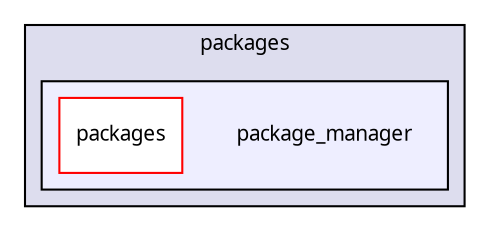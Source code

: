 digraph "packages/core/packages/package_manager/" {
  compound=true
  node [ fontsize="10", fontname="FreeSans.ttf"];
  edge [ labelfontsize="10", labelfontname="FreeSans.ttf"];
  subgraph clusterdir_e23e57d265a221413dcbd1463cbbfdfd {
    graph [ bgcolor="#ddddee", pencolor="black", label="packages" fontname="FreeSans.ttf", fontsize="10", URL="dir_e23e57d265a221413dcbd1463cbbfdfd.html"]
  subgraph clusterdir_3443f6044e82da3abeef9ac582c06c76 {
    graph [ bgcolor="#eeeeff", pencolor="black", label="" URL="dir_3443f6044e82da3abeef9ac582c06c76.html"];
    dir_3443f6044e82da3abeef9ac582c06c76 [shape=plaintext label="package_manager"];
    dir_3acfd387709da25bb401b5f7c5093c8f [shape=box label="packages" color="red" fillcolor="white" style="filled" URL="dir_3acfd387709da25bb401b5f7c5093c8f.html"];
  }
  }
}

